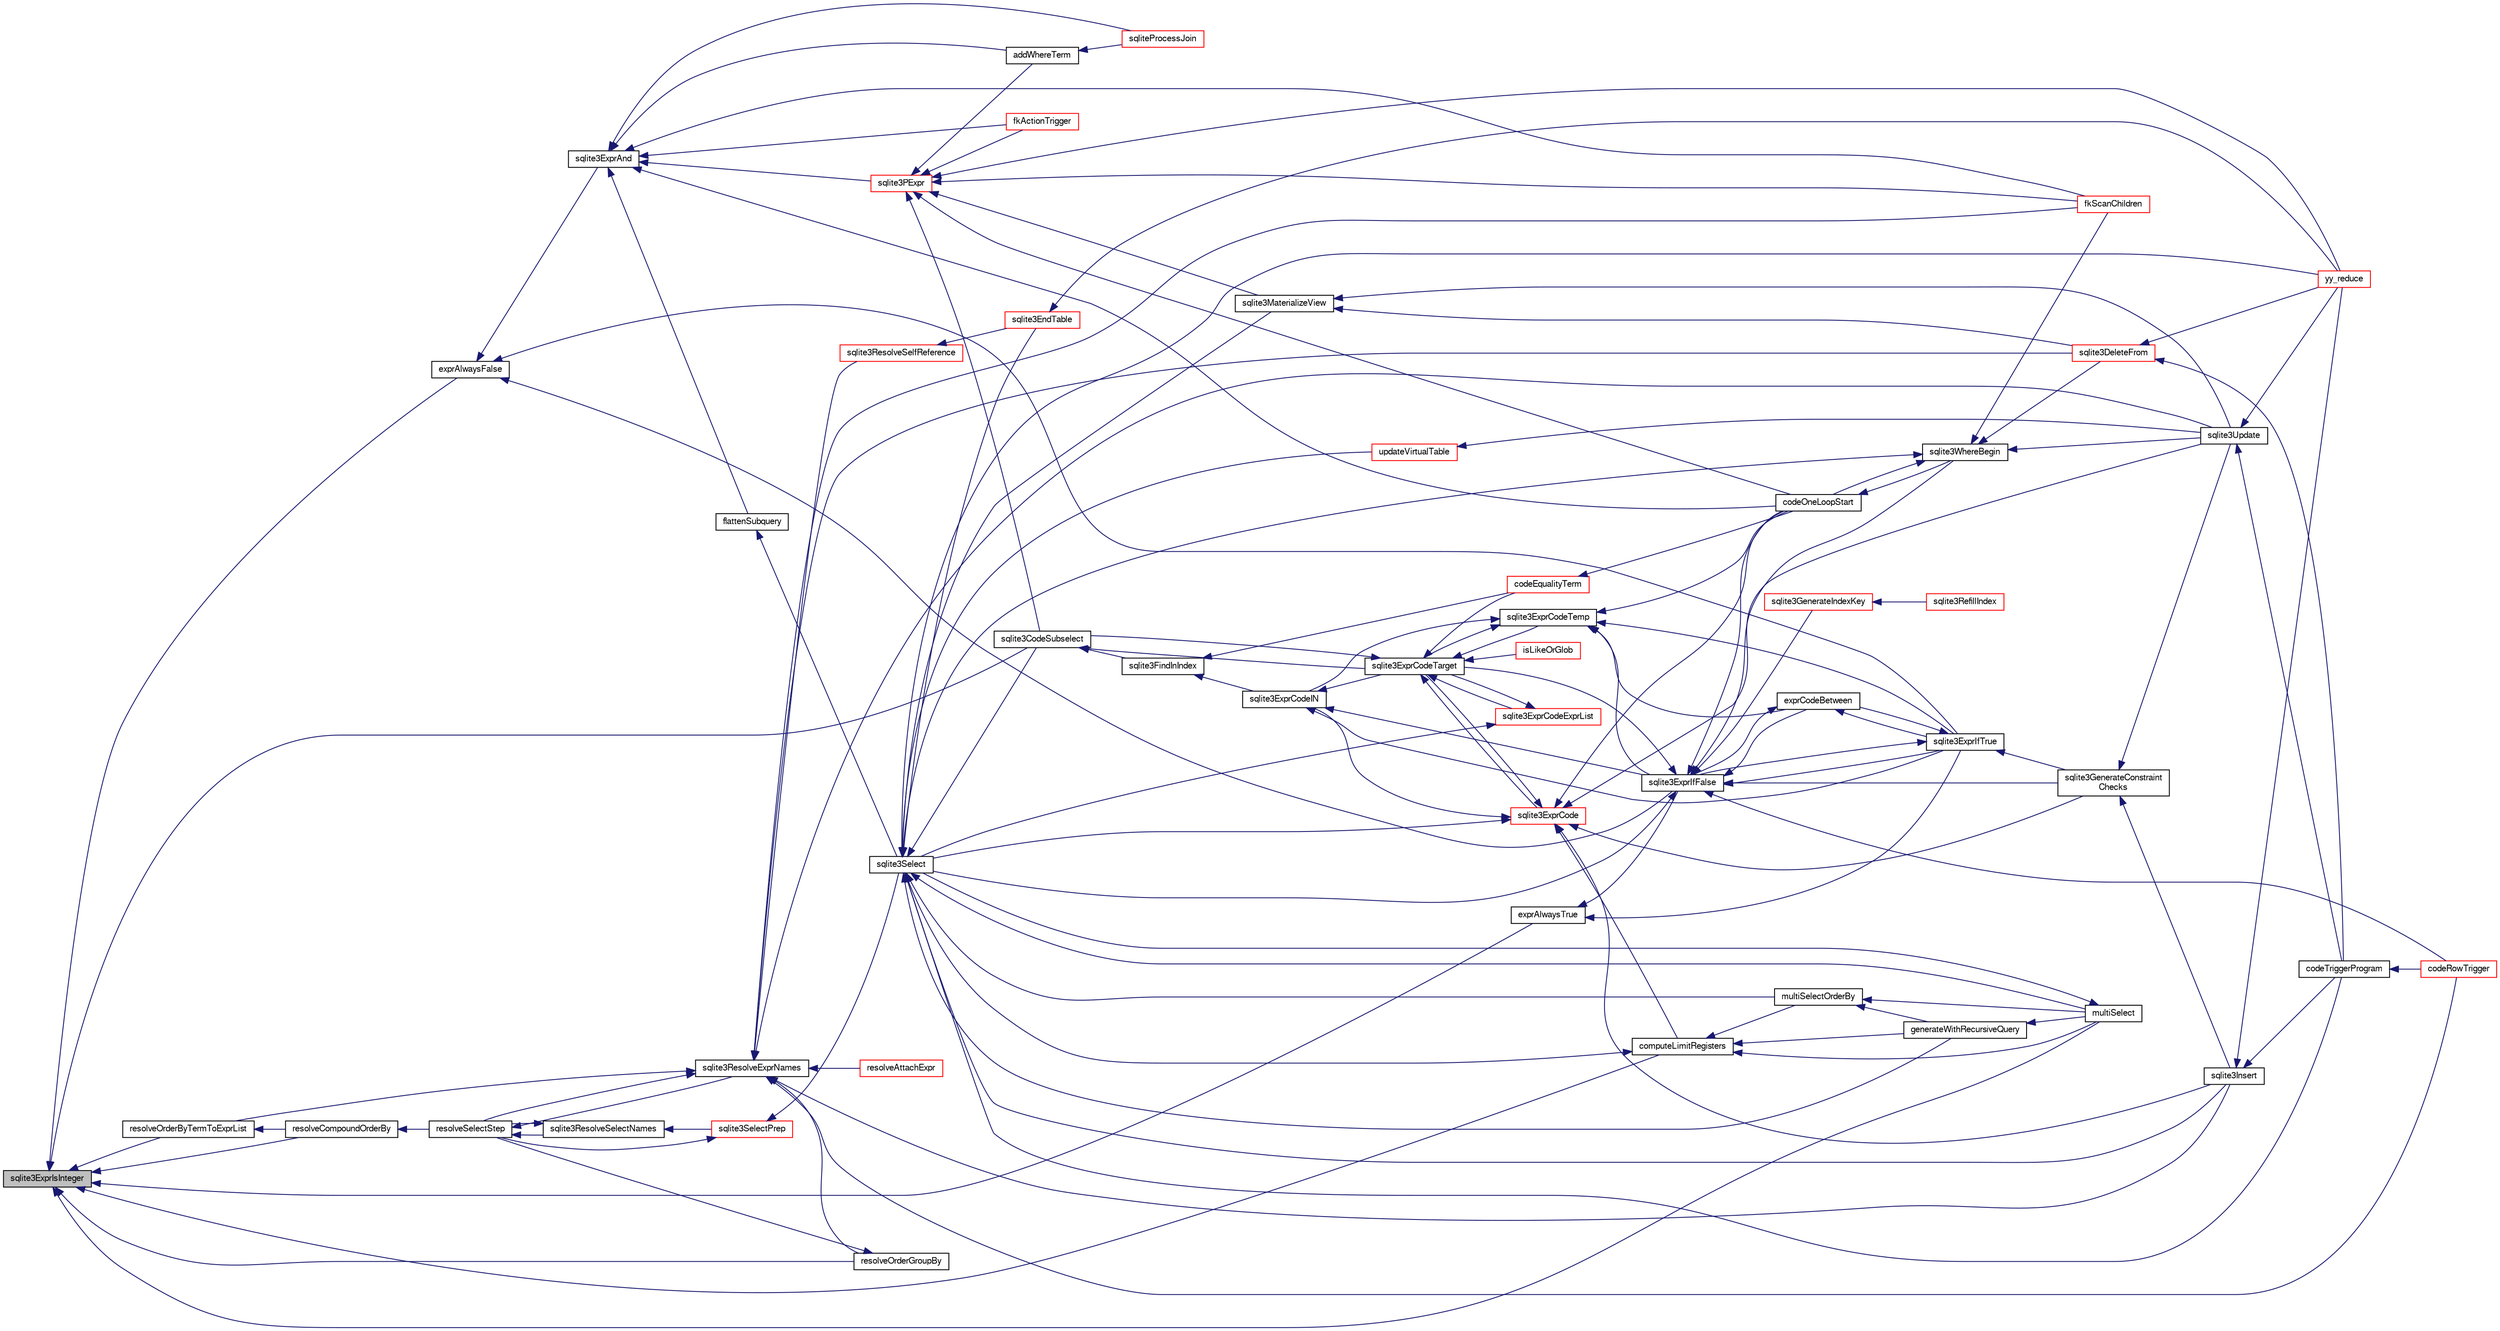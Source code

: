 digraph "sqlite3ExprIsInteger"
{
  edge [fontname="FreeSans",fontsize="10",labelfontname="FreeSans",labelfontsize="10"];
  node [fontname="FreeSans",fontsize="10",shape=record];
  rankdir="LR";
  Node533746 [label="sqlite3ExprIsInteger",height=0.2,width=0.4,color="black", fillcolor="grey75", style="filled", fontcolor="black"];
  Node533746 -> Node533747 [dir="back",color="midnightblue",fontsize="10",style="solid",fontname="FreeSans"];
  Node533747 [label="resolveOrderByTermToExprList",height=0.2,width=0.4,color="black", fillcolor="white", style="filled",URL="$sqlite3_8c.html#ac7f7eabdc769257622ad90aac3e02fe6"];
  Node533747 -> Node533748 [dir="back",color="midnightblue",fontsize="10",style="solid",fontname="FreeSans"];
  Node533748 [label="resolveCompoundOrderBy",height=0.2,width=0.4,color="black", fillcolor="white", style="filled",URL="$sqlite3_8c.html#a462c5aa49cfd6aad6a92fa60ddefc569"];
  Node533748 -> Node533749 [dir="back",color="midnightblue",fontsize="10",style="solid",fontname="FreeSans"];
  Node533749 [label="resolveSelectStep",height=0.2,width=0.4,color="black", fillcolor="white", style="filled",URL="$sqlite3_8c.html#a0b9015a9e505c63fd104dcbad672c814"];
  Node533749 -> Node533750 [dir="back",color="midnightblue",fontsize="10",style="solid",fontname="FreeSans"];
  Node533750 [label="sqlite3ResolveExprNames",height=0.2,width=0.4,color="black", fillcolor="white", style="filled",URL="$sqlite3_8c.html#a537cf717a3f847807d3a3fd65da636ad"];
  Node533750 -> Node533747 [dir="back",color="midnightblue",fontsize="10",style="solid",fontname="FreeSans"];
  Node533750 -> Node533751 [dir="back",color="midnightblue",fontsize="10",style="solid",fontname="FreeSans"];
  Node533751 [label="resolveOrderGroupBy",height=0.2,width=0.4,color="black", fillcolor="white", style="filled",URL="$sqlite3_8c.html#a4dc8ed6177a5de887eae1010992e3d00"];
  Node533751 -> Node533749 [dir="back",color="midnightblue",fontsize="10",style="solid",fontname="FreeSans"];
  Node533750 -> Node533749 [dir="back",color="midnightblue",fontsize="10",style="solid",fontname="FreeSans"];
  Node533750 -> Node533752 [dir="back",color="midnightblue",fontsize="10",style="solid",fontname="FreeSans"];
  Node533752 [label="sqlite3ResolveSelfReference",height=0.2,width=0.4,color="red", fillcolor="white", style="filled",URL="$sqlite3_8c.html#ab524095a849de78f8728167d19336094"];
  Node533752 -> Node533753 [dir="back",color="midnightblue",fontsize="10",style="solid",fontname="FreeSans"];
  Node533753 [label="sqlite3EndTable",height=0.2,width=0.4,color="red", fillcolor="white", style="filled",URL="$sqlite3_8c.html#a7b5f2c66c0f0b6f819d970ca389768b0"];
  Node533753 -> Node533755 [dir="back",color="midnightblue",fontsize="10",style="solid",fontname="FreeSans"];
  Node533755 [label="yy_reduce",height=0.2,width=0.4,color="red", fillcolor="white", style="filled",URL="$sqlite3_8c.html#a7c419a9b25711c666a9a2449ef377f14"];
  Node533750 -> Node533760 [dir="back",color="midnightblue",fontsize="10",style="solid",fontname="FreeSans"];
  Node533760 [label="resolveAttachExpr",height=0.2,width=0.4,color="red", fillcolor="white", style="filled",URL="$sqlite3_8c.html#a2b0ae2ee3fae38ccc805f582a9ce38f5"];
  Node533750 -> Node533764 [dir="back",color="midnightblue",fontsize="10",style="solid",fontname="FreeSans"];
  Node533764 [label="sqlite3DeleteFrom",height=0.2,width=0.4,color="red", fillcolor="white", style="filled",URL="$sqlite3_8c.html#ab9b4b45349188b49eabb23f94608a091"];
  Node533764 -> Node533767 [dir="back",color="midnightblue",fontsize="10",style="solid",fontname="FreeSans"];
  Node533767 [label="codeTriggerProgram",height=0.2,width=0.4,color="black", fillcolor="white", style="filled",URL="$sqlite3_8c.html#a120801f59d9281d201d2ff4b2606836e"];
  Node533767 -> Node533768 [dir="back",color="midnightblue",fontsize="10",style="solid",fontname="FreeSans"];
  Node533768 [label="codeRowTrigger",height=0.2,width=0.4,color="red", fillcolor="white", style="filled",URL="$sqlite3_8c.html#a463cea5aaaf388b560b206570a0022fc"];
  Node533764 -> Node533755 [dir="back",color="midnightblue",fontsize="10",style="solid",fontname="FreeSans"];
  Node533750 -> Node533778 [dir="back",color="midnightblue",fontsize="10",style="solid",fontname="FreeSans"];
  Node533778 [label="fkScanChildren",height=0.2,width=0.4,color="red", fillcolor="white", style="filled",URL="$sqlite3_8c.html#a67c9dcb484336b3155e7a82a037d4691"];
  Node533750 -> Node533774 [dir="back",color="midnightblue",fontsize="10",style="solid",fontname="FreeSans"];
  Node533774 [label="sqlite3Insert",height=0.2,width=0.4,color="black", fillcolor="white", style="filled",URL="$sqlite3_8c.html#a5b17c9c2000bae6bdff8e6be48d7dc2b"];
  Node533774 -> Node533767 [dir="back",color="midnightblue",fontsize="10",style="solid",fontname="FreeSans"];
  Node533774 -> Node533755 [dir="back",color="midnightblue",fontsize="10",style="solid",fontname="FreeSans"];
  Node533750 -> Node533768 [dir="back",color="midnightblue",fontsize="10",style="solid",fontname="FreeSans"];
  Node533750 -> Node533775 [dir="back",color="midnightblue",fontsize="10",style="solid",fontname="FreeSans"];
  Node533775 [label="sqlite3Update",height=0.2,width=0.4,color="black", fillcolor="white", style="filled",URL="$sqlite3_8c.html#ac5aa67c46e8cc8174566fabe6809fafa"];
  Node533775 -> Node533767 [dir="back",color="midnightblue",fontsize="10",style="solid",fontname="FreeSans"];
  Node533775 -> Node533755 [dir="back",color="midnightblue",fontsize="10",style="solid",fontname="FreeSans"];
  Node533749 -> Node533780 [dir="back",color="midnightblue",fontsize="10",style="solid",fontname="FreeSans"];
  Node533780 [label="sqlite3ResolveSelectNames",height=0.2,width=0.4,color="black", fillcolor="white", style="filled",URL="$sqlite3_8c.html#a0cf10c480643b1ab9eaa02056a400734"];
  Node533780 -> Node533749 [dir="back",color="midnightblue",fontsize="10",style="solid",fontname="FreeSans"];
  Node533780 -> Node533781 [dir="back",color="midnightblue",fontsize="10",style="solid",fontname="FreeSans"];
  Node533781 [label="sqlite3SelectPrep",height=0.2,width=0.4,color="red", fillcolor="white", style="filled",URL="$sqlite3_8c.html#aa4385bd53c0a43dea72fbc23cc78e1c6"];
  Node533781 -> Node533749 [dir="back",color="midnightblue",fontsize="10",style="solid",fontname="FreeSans"];
  Node533781 -> Node533788 [dir="back",color="midnightblue",fontsize="10",style="solid",fontname="FreeSans"];
  Node533788 [label="sqlite3Select",height=0.2,width=0.4,color="black", fillcolor="white", style="filled",URL="$sqlite3_8c.html#a2465ee8c956209ba4b272477b7c21a45"];
  Node533788 -> Node533789 [dir="back",color="midnightblue",fontsize="10",style="solid",fontname="FreeSans"];
  Node533789 [label="sqlite3CodeSubselect",height=0.2,width=0.4,color="black", fillcolor="white", style="filled",URL="$sqlite3_8c.html#aa69b46d2204a1d1b110107a1be12ee0c"];
  Node533789 -> Node533790 [dir="back",color="midnightblue",fontsize="10",style="solid",fontname="FreeSans"];
  Node533790 [label="sqlite3FindInIndex",height=0.2,width=0.4,color="black", fillcolor="white", style="filled",URL="$sqlite3_8c.html#af7d8c56ab0231f44bb5f87b3fafeffb2"];
  Node533790 -> Node533791 [dir="back",color="midnightblue",fontsize="10",style="solid",fontname="FreeSans"];
  Node533791 [label="sqlite3ExprCodeIN",height=0.2,width=0.4,color="black", fillcolor="white", style="filled",URL="$sqlite3_8c.html#ad9cf4f5b5ffb90c24a4a0900c8626193"];
  Node533791 -> Node533792 [dir="back",color="midnightblue",fontsize="10",style="solid",fontname="FreeSans"];
  Node533792 [label="sqlite3ExprCodeTarget",height=0.2,width=0.4,color="black", fillcolor="white", style="filled",URL="$sqlite3_8c.html#a4f308397a0a3ed299ed31aaa1ae2a293"];
  Node533792 -> Node533789 [dir="back",color="midnightblue",fontsize="10",style="solid",fontname="FreeSans"];
  Node533792 -> Node533793 [dir="back",color="midnightblue",fontsize="10",style="solid",fontname="FreeSans"];
  Node533793 [label="sqlite3ExprCodeTemp",height=0.2,width=0.4,color="black", fillcolor="white", style="filled",URL="$sqlite3_8c.html#a3bc5c1ccb3c5851847e2aeb4a84ae1fc"];
  Node533793 -> Node533791 [dir="back",color="midnightblue",fontsize="10",style="solid",fontname="FreeSans"];
  Node533793 -> Node533792 [dir="back",color="midnightblue",fontsize="10",style="solid",fontname="FreeSans"];
  Node533793 -> Node533794 [dir="back",color="midnightblue",fontsize="10",style="solid",fontname="FreeSans"];
  Node533794 [label="exprCodeBetween",height=0.2,width=0.4,color="black", fillcolor="white", style="filled",URL="$sqlite3_8c.html#abd053493214542bca8f406f42145d173"];
  Node533794 -> Node533795 [dir="back",color="midnightblue",fontsize="10",style="solid",fontname="FreeSans"];
  Node533795 [label="sqlite3ExprIfTrue",height=0.2,width=0.4,color="black", fillcolor="white", style="filled",URL="$sqlite3_8c.html#ad93a55237c23e1b743ab1f59df1a1444"];
  Node533795 -> Node533794 [dir="back",color="midnightblue",fontsize="10",style="solid",fontname="FreeSans"];
  Node533795 -> Node533796 [dir="back",color="midnightblue",fontsize="10",style="solid",fontname="FreeSans"];
  Node533796 [label="sqlite3ExprIfFalse",height=0.2,width=0.4,color="black", fillcolor="white", style="filled",URL="$sqlite3_8c.html#af97ecccb5d56e321e118414b08f65b71"];
  Node533796 -> Node533792 [dir="back",color="midnightblue",fontsize="10",style="solid",fontname="FreeSans"];
  Node533796 -> Node533794 [dir="back",color="midnightblue",fontsize="10",style="solid",fontname="FreeSans"];
  Node533796 -> Node533795 [dir="back",color="midnightblue",fontsize="10",style="solid",fontname="FreeSans"];
  Node533796 -> Node533797 [dir="back",color="midnightblue",fontsize="10",style="solid",fontname="FreeSans"];
  Node533797 [label="sqlite3GenerateIndexKey",height=0.2,width=0.4,color="red", fillcolor="white", style="filled",URL="$sqlite3_8c.html#ab85ac93d5c5e6760f45f07897be7f272"];
  Node533797 -> Node533798 [dir="back",color="midnightblue",fontsize="10",style="solid",fontname="FreeSans"];
  Node533798 [label="sqlite3RefillIndex",height=0.2,width=0.4,color="red", fillcolor="white", style="filled",URL="$sqlite3_8c.html#a17be5b679d9181b961ea9ba4a18d4f80"];
  Node533796 -> Node533773 [dir="back",color="midnightblue",fontsize="10",style="solid",fontname="FreeSans"];
  Node533773 [label="sqlite3GenerateConstraint\lChecks",height=0.2,width=0.4,color="black", fillcolor="white", style="filled",URL="$sqlite3_8c.html#aef639c1e6a0c0a67ca6e7690ad931bd2"];
  Node533773 -> Node533774 [dir="back",color="midnightblue",fontsize="10",style="solid",fontname="FreeSans"];
  Node533773 -> Node533775 [dir="back",color="midnightblue",fontsize="10",style="solid",fontname="FreeSans"];
  Node533796 -> Node533788 [dir="back",color="midnightblue",fontsize="10",style="solid",fontname="FreeSans"];
  Node533796 -> Node533768 [dir="back",color="midnightblue",fontsize="10",style="solid",fontname="FreeSans"];
  Node533796 -> Node533805 [dir="back",color="midnightblue",fontsize="10",style="solid",fontname="FreeSans"];
  Node533805 [label="codeOneLoopStart",height=0.2,width=0.4,color="black", fillcolor="white", style="filled",URL="$sqlite3_8c.html#aa868875120b151c169cc79139ed6e008"];
  Node533805 -> Node533804 [dir="back",color="midnightblue",fontsize="10",style="solid",fontname="FreeSans"];
  Node533804 [label="sqlite3WhereBegin",height=0.2,width=0.4,color="black", fillcolor="white", style="filled",URL="$sqlite3_8c.html#acad049f5c9a96a8118cffd5e5ce89f7c"];
  Node533804 -> Node533764 [dir="back",color="midnightblue",fontsize="10",style="solid",fontname="FreeSans"];
  Node533804 -> Node533778 [dir="back",color="midnightblue",fontsize="10",style="solid",fontname="FreeSans"];
  Node533804 -> Node533788 [dir="back",color="midnightblue",fontsize="10",style="solid",fontname="FreeSans"];
  Node533804 -> Node533775 [dir="back",color="midnightblue",fontsize="10",style="solid",fontname="FreeSans"];
  Node533804 -> Node533805 [dir="back",color="midnightblue",fontsize="10",style="solid",fontname="FreeSans"];
  Node533796 -> Node533804 [dir="back",color="midnightblue",fontsize="10",style="solid",fontname="FreeSans"];
  Node533795 -> Node533773 [dir="back",color="midnightblue",fontsize="10",style="solid",fontname="FreeSans"];
  Node533794 -> Node533796 [dir="back",color="midnightblue",fontsize="10",style="solid",fontname="FreeSans"];
  Node533793 -> Node533795 [dir="back",color="midnightblue",fontsize="10",style="solid",fontname="FreeSans"];
  Node533793 -> Node533796 [dir="back",color="midnightblue",fontsize="10",style="solid",fontname="FreeSans"];
  Node533793 -> Node533805 [dir="back",color="midnightblue",fontsize="10",style="solid",fontname="FreeSans"];
  Node533792 -> Node533806 [dir="back",color="midnightblue",fontsize="10",style="solid",fontname="FreeSans"];
  Node533806 [label="sqlite3ExprCode",height=0.2,width=0.4,color="red", fillcolor="white", style="filled",URL="$sqlite3_8c.html#a75f270fb0b111b86924cca4ea507b417"];
  Node533806 -> Node533791 [dir="back",color="midnightblue",fontsize="10",style="solid",fontname="FreeSans"];
  Node533806 -> Node533792 [dir="back",color="midnightblue",fontsize="10",style="solid",fontname="FreeSans"];
  Node533806 -> Node533774 [dir="back",color="midnightblue",fontsize="10",style="solid",fontname="FreeSans"];
  Node533806 -> Node533773 [dir="back",color="midnightblue",fontsize="10",style="solid",fontname="FreeSans"];
  Node533806 -> Node533810 [dir="back",color="midnightblue",fontsize="10",style="solid",fontname="FreeSans"];
  Node533810 [label="computeLimitRegisters",height=0.2,width=0.4,color="black", fillcolor="white", style="filled",URL="$sqlite3_8c.html#ae9d37055e4905929b6f6cda5461e2f37"];
  Node533810 -> Node533811 [dir="back",color="midnightblue",fontsize="10",style="solid",fontname="FreeSans"];
  Node533811 [label="generateWithRecursiveQuery",height=0.2,width=0.4,color="black", fillcolor="white", style="filled",URL="$sqlite3_8c.html#ade2c3663fa9c3b9676507984b9483942"];
  Node533811 -> Node533812 [dir="back",color="midnightblue",fontsize="10",style="solid",fontname="FreeSans"];
  Node533812 [label="multiSelect",height=0.2,width=0.4,color="black", fillcolor="white", style="filled",URL="$sqlite3_8c.html#a6456c61f3d9b2389738753cedfa24fa7"];
  Node533812 -> Node533788 [dir="back",color="midnightblue",fontsize="10",style="solid",fontname="FreeSans"];
  Node533810 -> Node533812 [dir="back",color="midnightblue",fontsize="10",style="solid",fontname="FreeSans"];
  Node533810 -> Node533813 [dir="back",color="midnightblue",fontsize="10",style="solid",fontname="FreeSans"];
  Node533813 [label="multiSelectOrderBy",height=0.2,width=0.4,color="black", fillcolor="white", style="filled",URL="$sqlite3_8c.html#afcdb8488c6f4dfdadaf9f04bca35b808"];
  Node533813 -> Node533811 [dir="back",color="midnightblue",fontsize="10",style="solid",fontname="FreeSans"];
  Node533813 -> Node533812 [dir="back",color="midnightblue",fontsize="10",style="solid",fontname="FreeSans"];
  Node533810 -> Node533788 [dir="back",color="midnightblue",fontsize="10",style="solid",fontname="FreeSans"];
  Node533806 -> Node533788 [dir="back",color="midnightblue",fontsize="10",style="solid",fontname="FreeSans"];
  Node533806 -> Node533775 [dir="back",color="midnightblue",fontsize="10",style="solid",fontname="FreeSans"];
  Node533806 -> Node533805 [dir="back",color="midnightblue",fontsize="10",style="solid",fontname="FreeSans"];
  Node533792 -> Node533815 [dir="back",color="midnightblue",fontsize="10",style="solid",fontname="FreeSans"];
  Node533815 [label="sqlite3ExprCodeExprList",height=0.2,width=0.4,color="red", fillcolor="white", style="filled",URL="$sqlite3_8c.html#a05b2b3dc3de7565de24eb3a2ff4e9566"];
  Node533815 -> Node533792 [dir="back",color="midnightblue",fontsize="10",style="solid",fontname="FreeSans"];
  Node533815 -> Node533788 [dir="back",color="midnightblue",fontsize="10",style="solid",fontname="FreeSans"];
  Node533792 -> Node533818 [dir="back",color="midnightblue",fontsize="10",style="solid",fontname="FreeSans"];
  Node533818 [label="isLikeOrGlob",height=0.2,width=0.4,color="red", fillcolor="white", style="filled",URL="$sqlite3_8c.html#a6c38e495198bf8976f68d1a6ebd74a50"];
  Node533792 -> Node533827 [dir="back",color="midnightblue",fontsize="10",style="solid",fontname="FreeSans"];
  Node533827 [label="codeEqualityTerm",height=0.2,width=0.4,color="red", fillcolor="white", style="filled",URL="$sqlite3_8c.html#ad88a57073f031452c9843e97f15acc47"];
  Node533827 -> Node533805 [dir="back",color="midnightblue",fontsize="10",style="solid",fontname="FreeSans"];
  Node533791 -> Node533795 [dir="back",color="midnightblue",fontsize="10",style="solid",fontname="FreeSans"];
  Node533791 -> Node533796 [dir="back",color="midnightblue",fontsize="10",style="solid",fontname="FreeSans"];
  Node533790 -> Node533827 [dir="back",color="midnightblue",fontsize="10",style="solid",fontname="FreeSans"];
  Node533789 -> Node533792 [dir="back",color="midnightblue",fontsize="10",style="solid",fontname="FreeSans"];
  Node533788 -> Node533753 [dir="back",color="midnightblue",fontsize="10",style="solid",fontname="FreeSans"];
  Node533788 -> Node533829 [dir="back",color="midnightblue",fontsize="10",style="solid",fontname="FreeSans"];
  Node533829 [label="sqlite3MaterializeView",height=0.2,width=0.4,color="black", fillcolor="white", style="filled",URL="$sqlite3_8c.html#a4557984b0b75f998fb0c3f231c9b1def"];
  Node533829 -> Node533764 [dir="back",color="midnightblue",fontsize="10",style="solid",fontname="FreeSans"];
  Node533829 -> Node533775 [dir="back",color="midnightblue",fontsize="10",style="solid",fontname="FreeSans"];
  Node533788 -> Node533774 [dir="back",color="midnightblue",fontsize="10",style="solid",fontname="FreeSans"];
  Node533788 -> Node533811 [dir="back",color="midnightblue",fontsize="10",style="solid",fontname="FreeSans"];
  Node533788 -> Node533812 [dir="back",color="midnightblue",fontsize="10",style="solid",fontname="FreeSans"];
  Node533788 -> Node533813 [dir="back",color="midnightblue",fontsize="10",style="solid",fontname="FreeSans"];
  Node533788 -> Node533767 [dir="back",color="midnightblue",fontsize="10",style="solid",fontname="FreeSans"];
  Node533788 -> Node533830 [dir="back",color="midnightblue",fontsize="10",style="solid",fontname="FreeSans"];
  Node533830 [label="updateVirtualTable",height=0.2,width=0.4,color="red", fillcolor="white", style="filled",URL="$sqlite3_8c.html#a740220531db9293c39a2cdd7da3f74e1"];
  Node533830 -> Node533775 [dir="back",color="midnightblue",fontsize="10",style="solid",fontname="FreeSans"];
  Node533788 -> Node533755 [dir="back",color="midnightblue",fontsize="10",style="solid",fontname="FreeSans"];
  Node533746 -> Node533748 [dir="back",color="midnightblue",fontsize="10",style="solid",fontname="FreeSans"];
  Node533746 -> Node533751 [dir="back",color="midnightblue",fontsize="10",style="solid",fontname="FreeSans"];
  Node533746 -> Node533831 [dir="back",color="midnightblue",fontsize="10",style="solid",fontname="FreeSans"];
  Node533831 [label="exprAlwaysTrue",height=0.2,width=0.4,color="black", fillcolor="white", style="filled",URL="$sqlite3_8c.html#a11876f336ef69a715ff39dd4374b334d"];
  Node533831 -> Node533795 [dir="back",color="midnightblue",fontsize="10",style="solid",fontname="FreeSans"];
  Node533831 -> Node533796 [dir="back",color="midnightblue",fontsize="10",style="solid",fontname="FreeSans"];
  Node533746 -> Node533832 [dir="back",color="midnightblue",fontsize="10",style="solid",fontname="FreeSans"];
  Node533832 [label="exprAlwaysFalse",height=0.2,width=0.4,color="black", fillcolor="white", style="filled",URL="$sqlite3_8c.html#aa72440ec8db7b30f945e8f50ad9a4eba"];
  Node533832 -> Node533833 [dir="back",color="midnightblue",fontsize="10",style="solid",fontname="FreeSans"];
  Node533833 [label="sqlite3ExprAnd",height=0.2,width=0.4,color="black", fillcolor="white", style="filled",URL="$sqlite3_8c.html#adb7ce3f2fe4bc4cb22dbb82aed2b6c32"];
  Node533833 -> Node533834 [dir="back",color="midnightblue",fontsize="10",style="solid",fontname="FreeSans"];
  Node533834 [label="sqlite3PExpr",height=0.2,width=0.4,color="red", fillcolor="white", style="filled",URL="$sqlite3_8c.html#a56670a96a4ad8449466fea3449f71c57"];
  Node533834 -> Node533789 [dir="back",color="midnightblue",fontsize="10",style="solid",fontname="FreeSans"];
  Node533834 -> Node533829 [dir="back",color="midnightblue",fontsize="10",style="solid",fontname="FreeSans"];
  Node533834 -> Node533778 [dir="back",color="midnightblue",fontsize="10",style="solid",fontname="FreeSans"];
  Node533834 -> Node533839 [dir="back",color="midnightblue",fontsize="10",style="solid",fontname="FreeSans"];
  Node533839 [label="fkActionTrigger",height=0.2,width=0.4,color="red", fillcolor="white", style="filled",URL="$sqlite3_8c.html#a45d66e3277860bacad58eb6296680c8e"];
  Node533834 -> Node533840 [dir="back",color="midnightblue",fontsize="10",style="solid",fontname="FreeSans"];
  Node533840 [label="addWhereTerm",height=0.2,width=0.4,color="black", fillcolor="white", style="filled",URL="$sqlite3_8c.html#a916438f860daaffa479b734432cbdf25"];
  Node533840 -> Node533841 [dir="back",color="midnightblue",fontsize="10",style="solid",fontname="FreeSans"];
  Node533841 [label="sqliteProcessJoin",height=0.2,width=0.4,color="red", fillcolor="white", style="filled",URL="$sqlite3_8c.html#a4c90acd601941efc455f7b09a7f9d6a9"];
  Node533834 -> Node533805 [dir="back",color="midnightblue",fontsize="10",style="solid",fontname="FreeSans"];
  Node533834 -> Node533755 [dir="back",color="midnightblue",fontsize="10",style="solid",fontname="FreeSans"];
  Node533833 -> Node533778 [dir="back",color="midnightblue",fontsize="10",style="solid",fontname="FreeSans"];
  Node533833 -> Node533839 [dir="back",color="midnightblue",fontsize="10",style="solid",fontname="FreeSans"];
  Node533833 -> Node533840 [dir="back",color="midnightblue",fontsize="10",style="solid",fontname="FreeSans"];
  Node533833 -> Node533841 [dir="back",color="midnightblue",fontsize="10",style="solid",fontname="FreeSans"];
  Node533833 -> Node533846 [dir="back",color="midnightblue",fontsize="10",style="solid",fontname="FreeSans"];
  Node533846 [label="flattenSubquery",height=0.2,width=0.4,color="black", fillcolor="white", style="filled",URL="$sqlite3_8c.html#aa7dcde293e634ad09c4d76c16a640491"];
  Node533846 -> Node533788 [dir="back",color="midnightblue",fontsize="10",style="solid",fontname="FreeSans"];
  Node533833 -> Node533805 [dir="back",color="midnightblue",fontsize="10",style="solid",fontname="FreeSans"];
  Node533832 -> Node533795 [dir="back",color="midnightblue",fontsize="10",style="solid",fontname="FreeSans"];
  Node533832 -> Node533796 [dir="back",color="midnightblue",fontsize="10",style="solid",fontname="FreeSans"];
  Node533746 -> Node533789 [dir="back",color="midnightblue",fontsize="10",style="solid",fontname="FreeSans"];
  Node533746 -> Node533810 [dir="back",color="midnightblue",fontsize="10",style="solid",fontname="FreeSans"];
  Node533746 -> Node533812 [dir="back",color="midnightblue",fontsize="10",style="solid",fontname="FreeSans"];
}
